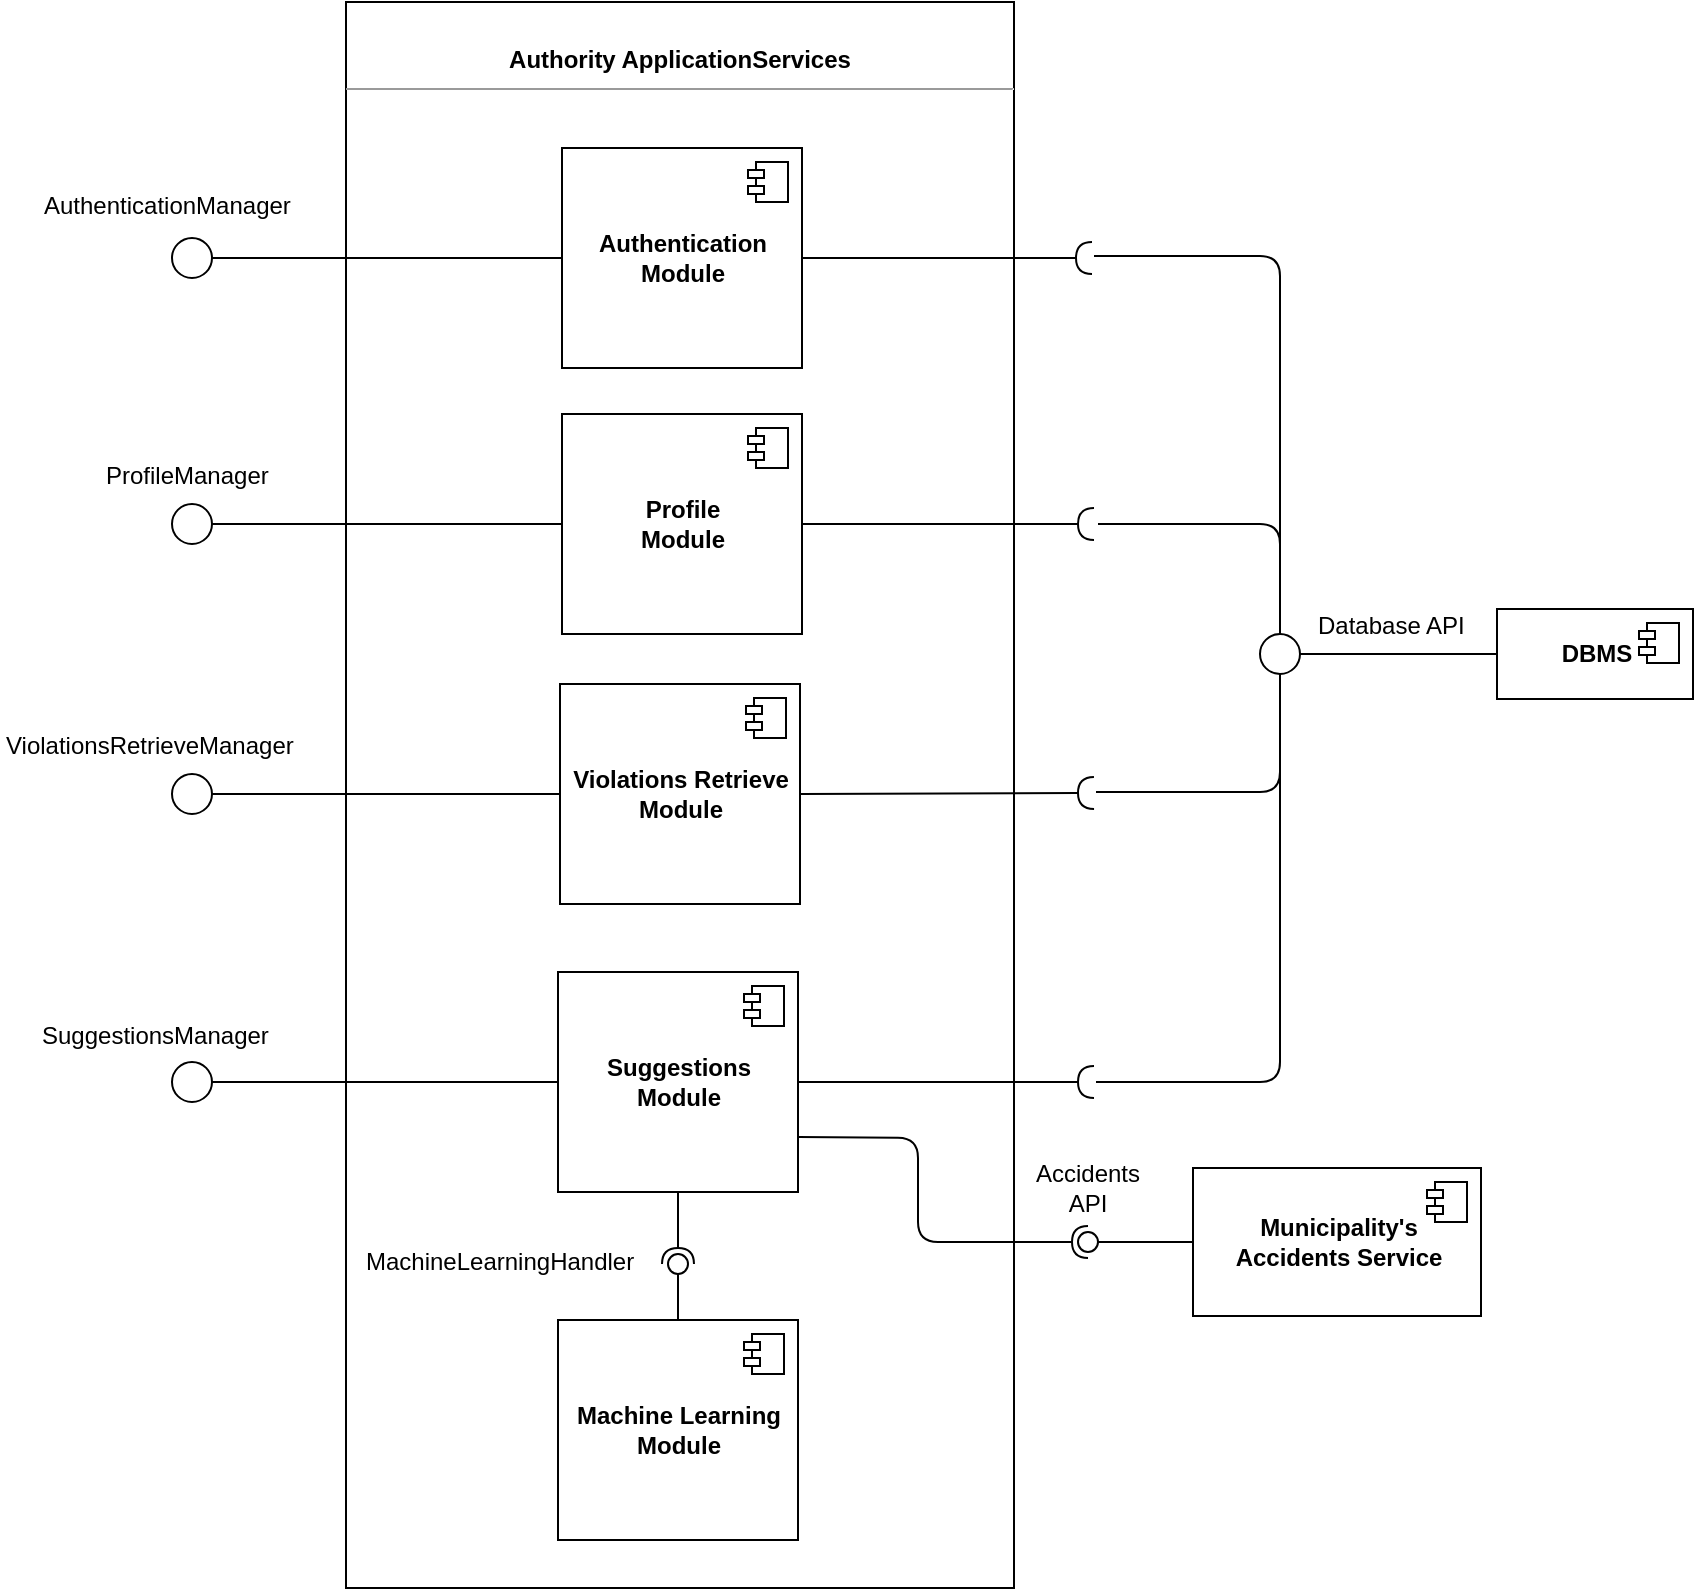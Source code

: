 <mxfile version="12.3.2" type="device" pages="1"><diagram id="V_Z0j45es7W_eDkyF3mq" name="Page-1"><mxGraphModel dx="1024" dy="592" grid="0" gridSize="10" guides="1" tooltips="1" connect="1" arrows="1" fold="1" page="1" pageScale="1" pageWidth="827" pageHeight="1169" math="0" shadow="0"><root><mxCell id="0"/><mxCell id="1" parent="0"/><mxCell id="rL7GKfRHslyZWVEl4GQ7-12" value="&lt;p style=&quot;margin: 0px ; margin-top: 4px ; text-align: center&quot;&gt;&lt;b&gt;&lt;br&gt;&lt;/b&gt;&lt;/p&gt;&lt;p style=&quot;margin: 0px ; margin-top: 4px ; text-align: center&quot;&gt;&lt;b&gt;Authority ApplicationServices&lt;/b&gt;&lt;br&gt;&lt;/p&gt;&lt;hr size=&quot;1&quot;&gt;&lt;p style=&quot;margin: 0px ; margin-left: 4px&quot;&gt;&lt;br&gt;&lt;/p&gt;" style="verticalAlign=top;align=left;overflow=fill;fontSize=12;fontFamily=Helvetica;html=1;" parent="1" vertex="1"><mxGeometry x="307" y="34" width="334" height="793" as="geometry"/></mxCell><mxCell id="rL7GKfRHslyZWVEl4GQ7-18" value="&lt;b&gt;Profile&lt;br&gt;Module&lt;br&gt;&lt;/b&gt;" style="html=1;" parent="1" vertex="1"><mxGeometry x="415" y="240" width="120" height="110" as="geometry"/></mxCell><mxCell id="rL7GKfRHslyZWVEl4GQ7-19" value="" style="shape=component;jettyWidth=8;jettyHeight=4;" parent="rL7GKfRHslyZWVEl4GQ7-18" vertex="1"><mxGeometry x="1" width="20" height="20" relative="1" as="geometry"><mxPoint x="-27" y="7" as="offset"/></mxGeometry></mxCell><mxCell id="rL7GKfRHslyZWVEl4GQ7-23" value="" style="edgeStyle=orthogonalEdgeStyle;rounded=0;orthogonalLoop=1;jettySize=auto;html=1;endArrow=none;endFill=0;exitX=1;exitY=0.5;exitDx=0;exitDy=0;exitPerimeter=0;" parent="1" source="rL7GKfRHslyZWVEl4GQ7-21" target="rL7GKfRHslyZWVEl4GQ7-16" edge="1"><mxGeometry relative="1" as="geometry"><mxPoint x="350" y="150.143" as="sourcePoint"/><mxPoint x="415" y="150" as="targetPoint"/><Array as="points"/></mxGeometry></mxCell><mxCell id="rL7GKfRHslyZWVEl4GQ7-21" value="" style="verticalLabelPosition=bottom;verticalAlign=top;html=1;strokeWidth=1;shape=mxgraph.flowchart.on-page_reference;fillColor=none;strokeColor=#000000;" parent="1" vertex="1"><mxGeometry x="220" y="152" width="20" height="20" as="geometry"/></mxCell><mxCell id="rL7GKfRHslyZWVEl4GQ7-39" value="" style="edgeStyle=orthogonalEdgeStyle;rounded=0;orthogonalLoop=1;jettySize=auto;html=1;endArrow=none;endFill=0;" parent="1" source="rL7GKfRHslyZWVEl4GQ7-37" target="rL7GKfRHslyZWVEl4GQ7-18" edge="1"><mxGeometry relative="1" as="geometry"><mxPoint x="320" y="425" as="targetPoint"/></mxGeometry></mxCell><mxCell id="rL7GKfRHslyZWVEl4GQ7-37" value="" style="verticalLabelPosition=bottom;verticalAlign=top;html=1;strokeWidth=1;shape=mxgraph.flowchart.on-page_reference;fillColor=none;strokeColor=#000000;" parent="1" vertex="1"><mxGeometry x="220" y="285" width="20" height="20" as="geometry"/></mxCell><mxCell id="rL7GKfRHslyZWVEl4GQ7-16" value="&lt;b&gt;Authentication&lt;br&gt;Module&lt;/b&gt;" style="html=1;" parent="1" vertex="1"><mxGeometry x="415" y="107" width="120" height="110" as="geometry"/></mxCell><mxCell id="rL7GKfRHslyZWVEl4GQ7-17" value="" style="shape=component;jettyWidth=8;jettyHeight=4;" parent="rL7GKfRHslyZWVEl4GQ7-16" vertex="1"><mxGeometry x="1" width="20" height="20" relative="1" as="geometry"><mxPoint x="-27" y="7" as="offset"/></mxGeometry></mxCell><mxCell id="rL7GKfRHslyZWVEl4GQ7-79" value="&lt;b&gt;DBMS&lt;br&gt;&lt;/b&gt;" style="html=1;" parent="1" vertex="1"><mxGeometry x="882.5" y="337.5" width="98" height="45" as="geometry"/></mxCell><mxCell id="rL7GKfRHslyZWVEl4GQ7-80" value="" style="shape=component;jettyWidth=8;jettyHeight=4;" parent="rL7GKfRHslyZWVEl4GQ7-79" vertex="1"><mxGeometry x="1" width="20" height="20" relative="1" as="geometry"><mxPoint x="-27" y="7" as="offset"/></mxGeometry></mxCell><mxCell id="rL7GKfRHslyZWVEl4GQ7-85" value="" style="edgeStyle=orthogonalEdgeStyle;rounded=0;jumpStyle=none;orthogonalLoop=1;jettySize=auto;html=1;endArrow=none;endFill=0;" parent="1" source="rL7GKfRHslyZWVEl4GQ7-82" target="rL7GKfRHslyZWVEl4GQ7-79" edge="1"><mxGeometry relative="1" as="geometry"><mxPoint x="1045" y="283" as="targetPoint"/></mxGeometry></mxCell><mxCell id="rL7GKfRHslyZWVEl4GQ7-82" value="" style="verticalLabelPosition=bottom;verticalAlign=top;html=1;strokeWidth=1;shape=mxgraph.flowchart.on-page_reference;fillColor=none;strokeColor=#000000;" parent="1" vertex="1"><mxGeometry x="764" y="350" width="20" height="20" as="geometry"/></mxCell><mxCell id="rL7GKfRHslyZWVEl4GQ7-83" value="Database API" style="text;html=1;resizable=0;points=[];autosize=1;align=left;verticalAlign=top;spacingTop=-4;" parent="1" vertex="1"><mxGeometry x="790.5" y="336" width="84" height="14" as="geometry"/></mxCell><mxCell id="rL7GKfRHslyZWVEl4GQ7-86" value="AuthenticationManager" style="text;html=1;resizable=0;points=[];autosize=1;align=left;verticalAlign=top;spacingTop=-4;" parent="1" vertex="1"><mxGeometry x="153.5" y="125.5" width="133" height="14" as="geometry"/></mxCell><mxCell id="rL7GKfRHslyZWVEl4GQ7-88" value="ProfileManager" style="text;html=1;resizable=0;points=[];autosize=1;align=left;verticalAlign=top;spacingTop=-4;" parent="1" vertex="1"><mxGeometry x="184.5" y="260.5" width="91" height="14" as="geometry"/></mxCell><mxCell id="AlO7pYM46LBKCUvQ-NOe-10" value="" style="rounded=0;orthogonalLoop=1;jettySize=auto;html=1;endArrow=halfCircle;endFill=0;entryX=0.5;entryY=0.5;entryDx=0;entryDy=0;endSize=6;strokeWidth=1;" parent="1" source="rL7GKfRHslyZWVEl4GQ7-16" edge="1"><mxGeometry relative="1" as="geometry"><mxPoint x="663" y="162" as="sourcePoint"/><mxPoint x="680" y="162" as="targetPoint"/></mxGeometry></mxCell><mxCell id="AlO7pYM46LBKCUvQ-NOe-30" value="" style="rounded=0;orthogonalLoop=1;jettySize=auto;html=1;endArrow=halfCircle;endFill=0;endSize=6;strokeWidth=1;" parent="1" source="rL7GKfRHslyZWVEl4GQ7-18" edge="1"><mxGeometry relative="1" as="geometry"><mxPoint x="540" y="295" as="sourcePoint"/><mxPoint x="681" y="295" as="targetPoint"/></mxGeometry></mxCell><mxCell id="AlO7pYM46LBKCUvQ-NOe-38" value="" style="endArrow=none;html=1;entryX=0.5;entryY=0;entryDx=0;entryDy=0;entryPerimeter=0;" parent="1" target="rL7GKfRHslyZWVEl4GQ7-82" edge="1"><mxGeometry width="50" height="50" relative="1" as="geometry"><mxPoint x="683" y="295" as="sourcePoint"/><mxPoint x="797" y="303" as="targetPoint"/><Array as="points"><mxPoint x="774" y="295"/></Array></mxGeometry></mxCell><mxCell id="AlO7pYM46LBKCUvQ-NOe-39" value="" style="endArrow=none;html=1;entryX=0.5;entryY=0;entryDx=0;entryDy=0;entryPerimeter=0;" parent="1" target="rL7GKfRHslyZWVEl4GQ7-82" edge="1"><mxGeometry width="50" height="50" relative="1" as="geometry"><mxPoint x="681" y="161" as="sourcePoint"/><mxPoint x="742" y="150" as="targetPoint"/><Array as="points"><mxPoint x="774" y="161"/></Array></mxGeometry></mxCell><mxCell id="AlO7pYM46LBKCUvQ-NOe-40" value="&lt;b&gt;Suggestions&lt;br&gt;Module&lt;br&gt;&lt;/b&gt;" style="html=1;" parent="1" vertex="1"><mxGeometry x="413" y="519" width="120" height="110" as="geometry"/></mxCell><mxCell id="AlO7pYM46LBKCUvQ-NOe-41" value="" style="shape=component;jettyWidth=8;jettyHeight=4;" parent="AlO7pYM46LBKCUvQ-NOe-40" vertex="1"><mxGeometry x="1" width="20" height="20" relative="1" as="geometry"><mxPoint x="-27" y="7" as="offset"/></mxGeometry></mxCell><mxCell id="AlO7pYM46LBKCUvQ-NOe-42" value="" style="rounded=0;orthogonalLoop=1;jettySize=auto;html=1;endArrow=halfCircle;endFill=0;endSize=6;strokeWidth=1;exitX=1;exitY=0.5;exitDx=0;exitDy=0;" parent="1" source="b_RYw9ixtsRjoEYn0_ds-2" edge="1"><mxGeometry relative="1" as="geometry"><mxPoint x="535" y="429.5" as="sourcePoint"/><mxPoint x="681" y="429.5" as="targetPoint"/></mxGeometry></mxCell><mxCell id="AlO7pYM46LBKCUvQ-NOe-43" value="" style="endArrow=none;html=1;entryX=0.5;entryY=1;entryDx=0;entryDy=0;entryPerimeter=0;" parent="1" target="rL7GKfRHslyZWVEl4GQ7-82" edge="1"><mxGeometry width="50" height="50" relative="1" as="geometry"><mxPoint x="682" y="429" as="sourcePoint"/><mxPoint x="955" y="429" as="targetPoint"/><Array as="points"><mxPoint x="774" y="429"/></Array></mxGeometry></mxCell><mxCell id="AlO7pYM46LBKCUvQ-NOe-44" value="&lt;b&gt;Machine Learning&lt;br&gt;Module&lt;br&gt;&lt;/b&gt;" style="html=1;" parent="1" vertex="1"><mxGeometry x="413" y="693" width="120" height="110" as="geometry"/></mxCell><mxCell id="AlO7pYM46LBKCUvQ-NOe-45" value="" style="shape=component;jettyWidth=8;jettyHeight=4;" parent="AlO7pYM46LBKCUvQ-NOe-44" vertex="1"><mxGeometry x="1" width="20" height="20" relative="1" as="geometry"><mxPoint x="-27" y="7" as="offset"/></mxGeometry></mxCell><mxCell id="AlO7pYM46LBKCUvQ-NOe-49" value="" style="verticalLabelPosition=bottom;verticalAlign=top;html=1;strokeWidth=1;shape=mxgraph.flowchart.on-page_reference;fillColor=none;strokeColor=#000000;" parent="1" vertex="1"><mxGeometry x="220" y="420" width="20" height="20" as="geometry"/></mxCell><mxCell id="AlO7pYM46LBKCUvQ-NOe-50" value="" style="endArrow=none;html=1;exitX=1;exitY=0.5;exitDx=0;exitDy=0;exitPerimeter=0;entryX=0;entryY=0.5;entryDx=0;entryDy=0;" parent="1" source="AlO7pYM46LBKCUvQ-NOe-49" target="b_RYw9ixtsRjoEYn0_ds-2" edge="1"><mxGeometry width="50" height="50" relative="1" as="geometry"><mxPoint x="239" y="460" as="sourcePoint"/><mxPoint x="289" y="410" as="targetPoint"/></mxGeometry></mxCell><mxCell id="AlO7pYM46LBKCUvQ-NOe-52" value="ViolationsRetrieveManager" style="text;html=1;resizable=0;points=[];autosize=1;align=left;verticalAlign=top;spacingTop=-4;" parent="1" vertex="1"><mxGeometry x="134.5" y="395.5" width="154" height="14" as="geometry"/></mxCell><mxCell id="b_RYw9ixtsRjoEYn0_ds-2" value="&lt;b&gt;Violations Retrieve&lt;br&gt;Module&lt;br&gt;&lt;/b&gt;" style="html=1;" parent="1" vertex="1"><mxGeometry x="414" y="375" width="120" height="110" as="geometry"/></mxCell><mxCell id="b_RYw9ixtsRjoEYn0_ds-3" value="" style="shape=component;jettyWidth=8;jettyHeight=4;" parent="b_RYw9ixtsRjoEYn0_ds-2" vertex="1"><mxGeometry x="1" width="20" height="20" relative="1" as="geometry"><mxPoint x="-27" y="7" as="offset"/></mxGeometry></mxCell><mxCell id="b_RYw9ixtsRjoEYn0_ds-9" value="" style="rounded=0;orthogonalLoop=1;jettySize=auto;html=1;endArrow=none;endFill=0;" parent="1" source="AlO7pYM46LBKCUvQ-NOe-44" target="b_RYw9ixtsRjoEYn0_ds-11" edge="1"><mxGeometry relative="1" as="geometry"><mxPoint x="455" y="661" as="sourcePoint"/></mxGeometry></mxCell><mxCell id="b_RYw9ixtsRjoEYn0_ds-10" value="" style="rounded=0;orthogonalLoop=1;jettySize=auto;html=1;endArrow=halfCircle;endFill=0;entryX=0.5;entryY=0.5;entryDx=0;entryDy=0;endSize=6;strokeWidth=1;" parent="1" source="AlO7pYM46LBKCUvQ-NOe-40" target="b_RYw9ixtsRjoEYn0_ds-11" edge="1"><mxGeometry relative="1" as="geometry"><mxPoint x="495" y="661" as="sourcePoint"/></mxGeometry></mxCell><mxCell id="b_RYw9ixtsRjoEYn0_ds-11" value="" style="ellipse;whiteSpace=wrap;html=1;fontFamily=Helvetica;fontSize=12;fontColor=#000000;align=center;strokeColor=#000000;fillColor=#ffffff;points=[];aspect=fixed;resizable=0;" parent="1" vertex="1"><mxGeometry x="468" y="660" width="10" height="10" as="geometry"/></mxCell><mxCell id="b_RYw9ixtsRjoEYn0_ds-18" value="" style="edgeStyle=orthogonalEdgeStyle;rounded=0;orthogonalLoop=1;jettySize=auto;html=1;endArrow=none;endFill=0;" parent="1" source="b_RYw9ixtsRjoEYn0_ds-14" target="AlO7pYM46LBKCUvQ-NOe-40" edge="1"><mxGeometry relative="1" as="geometry"><mxPoint x="320" y="574" as="targetPoint"/></mxGeometry></mxCell><mxCell id="b_RYw9ixtsRjoEYn0_ds-14" value="" style="verticalLabelPosition=bottom;verticalAlign=top;html=1;strokeWidth=1;shape=mxgraph.flowchart.on-page_reference;fillColor=none;strokeColor=#000000;" parent="1" vertex="1"><mxGeometry x="220" y="564" width="20" height="20" as="geometry"/></mxCell><mxCell id="b_RYw9ixtsRjoEYn0_ds-19" value="" style="rounded=0;orthogonalLoop=1;jettySize=auto;html=1;endArrow=halfCircle;endFill=0;endSize=6;strokeWidth=1;" parent="1" source="AlO7pYM46LBKCUvQ-NOe-40" edge="1"><mxGeometry relative="1" as="geometry"><mxPoint x="533" y="574.5" as="sourcePoint"/><mxPoint x="681" y="574" as="targetPoint"/></mxGeometry></mxCell><mxCell id="b_RYw9ixtsRjoEYn0_ds-20" value="" style="endArrow=none;html=1;" parent="1" target="rL7GKfRHslyZWVEl4GQ7-82" edge="1"><mxGeometry width="50" height="50" relative="1" as="geometry"><mxPoint x="682" y="574" as="sourcePoint"/><mxPoint x="774" y="515" as="targetPoint"/><Array as="points"><mxPoint x="774" y="574"/></Array></mxGeometry></mxCell><mxCell id="b_RYw9ixtsRjoEYn0_ds-23" value="SuggestionsManager" style="text;html=1;resizable=0;points=[];autosize=1;align=left;verticalAlign=top;spacingTop=-4;" parent="1" vertex="1"><mxGeometry x="152.5" y="540.5" width="123" height="14" as="geometry"/></mxCell><mxCell id="b_RYw9ixtsRjoEYn0_ds-24" value="MachineLearningHandler" style="text;html=1;resizable=0;points=[];autosize=1;align=left;verticalAlign=top;spacingTop=-4;" parent="1" vertex="1"><mxGeometry x="314.5" y="654" width="144" height="14" as="geometry"/></mxCell><mxCell id="b_RYw9ixtsRjoEYn0_ds-25" value="&lt;b&gt;Municipality's &lt;br&gt;Accidents Service&lt;/b&gt;" style="html=1;" parent="1" vertex="1"><mxGeometry x="730.5" y="617" width="144" height="74" as="geometry"/></mxCell><mxCell id="b_RYw9ixtsRjoEYn0_ds-26" value="" style="shape=component;jettyWidth=8;jettyHeight=4;" parent="b_RYw9ixtsRjoEYn0_ds-25" vertex="1"><mxGeometry x="1" width="20" height="20" relative="1" as="geometry"><mxPoint x="-27" y="7" as="offset"/></mxGeometry></mxCell><mxCell id="b_RYw9ixtsRjoEYn0_ds-27" value="" style="rounded=0;orthogonalLoop=1;jettySize=auto;html=1;endArrow=none;endFill=0;exitX=0;exitY=0.5;exitDx=0;exitDy=0;" parent="1" source="b_RYw9ixtsRjoEYn0_ds-25" target="b_RYw9ixtsRjoEYn0_ds-29" edge="1"><mxGeometry relative="1" as="geometry"><mxPoint x="698" y="707" as="sourcePoint"/><Array as="points"/></mxGeometry></mxCell><mxCell id="b_RYw9ixtsRjoEYn0_ds-28" value="" style="rounded=1;orthogonalLoop=1;jettySize=auto;html=1;endArrow=halfCircle;endFill=0;entryX=0.5;entryY=0.5;entryDx=0;entryDy=0;endSize=6;strokeWidth=1;exitX=1;exitY=0.75;exitDx=0;exitDy=0;" parent="1" source="AlO7pYM46LBKCUvQ-NOe-40" target="b_RYw9ixtsRjoEYn0_ds-29" edge="1"><mxGeometry relative="1" as="geometry"><mxPoint x="712" y="654" as="sourcePoint"/><Array as="points"><mxPoint x="593" y="602"/><mxPoint x="593" y="654"/></Array></mxGeometry></mxCell><mxCell id="b_RYw9ixtsRjoEYn0_ds-29" value="" style="ellipse;whiteSpace=wrap;html=1;fontFamily=Helvetica;fontSize=12;fontColor=#000000;align=center;strokeColor=#000000;fillColor=#ffffff;points=[];aspect=fixed;resizable=0;" parent="1" vertex="1"><mxGeometry x="673" y="649" width="10" height="10" as="geometry"/></mxCell><mxCell id="b_RYw9ixtsRjoEYn0_ds-30" value="Accidents API" style="text;html=1;strokeColor=none;fillColor=none;align=center;verticalAlign=middle;whiteSpace=wrap;rounded=0;" parent="1" vertex="1"><mxGeometry x="658" y="617" width="40" height="20" as="geometry"/></mxCell></root></mxGraphModel></diagram></mxfile>